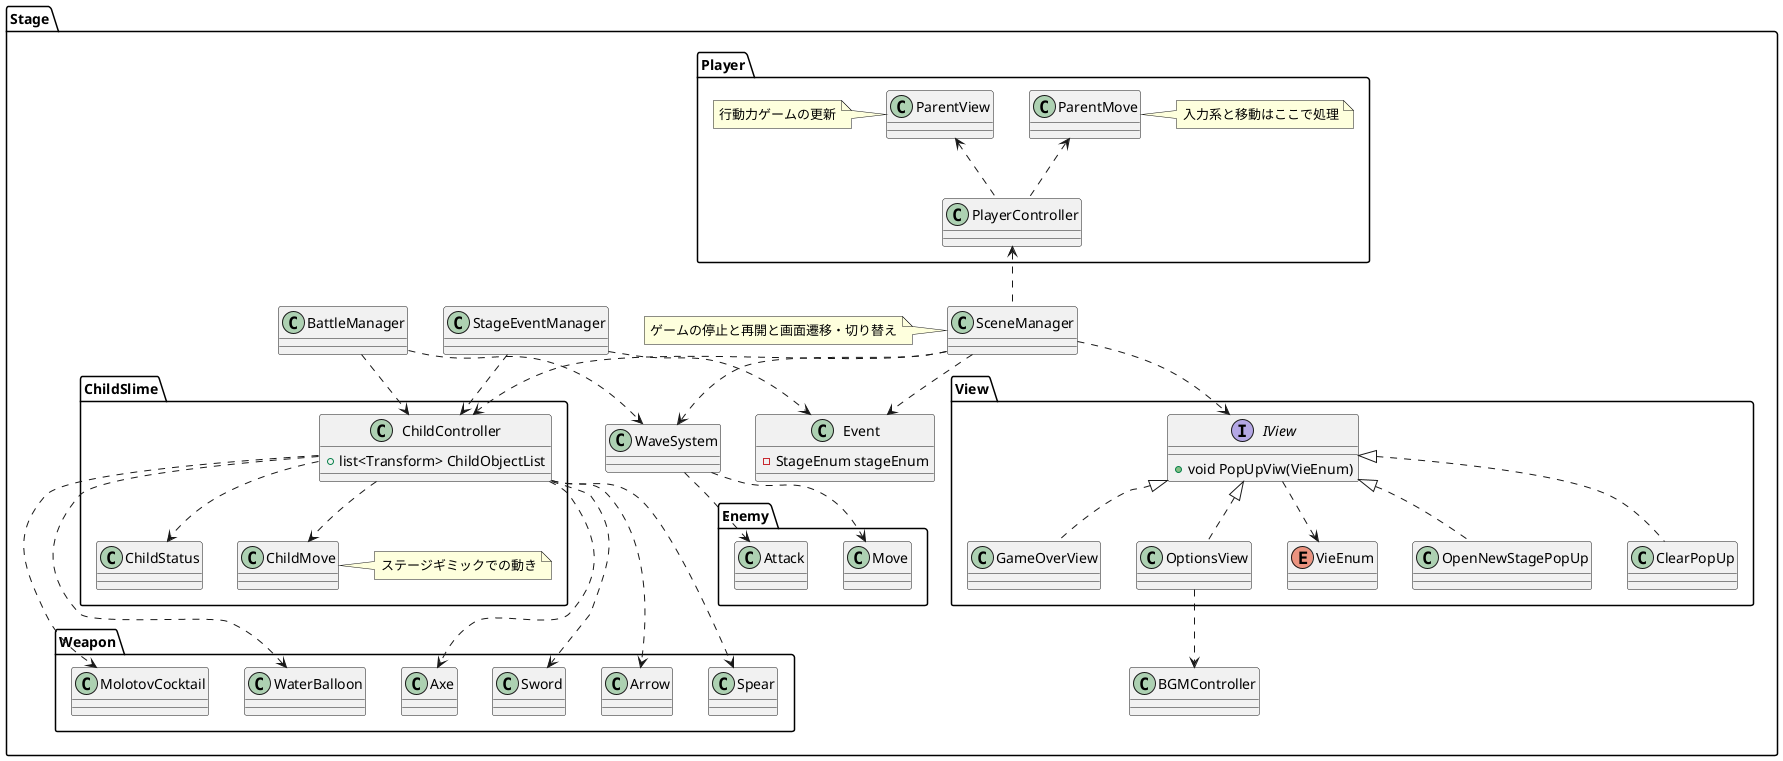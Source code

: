﻿@startuml
'https://plantuml.com/class-diagram

namespace Stage{
    namespace Enemy{
        class Move
        class Attack


    }
    
    namespace Player{
        class PlayerController
        class ParentMove
        note right : 入力系と移動はここで処理
        class ParentView
        note left : 行動力ゲームの更新
       
        
        PlayerController .up.> ParentView
        PlayerController .up.> ParentMove
        
    }

    class Event{
        - StageEnum stageEnum
    }
        
    namespace ChildSlime{
        class ChildStatus
        
        class ChildMove
        
        note right : ステージギミックでの動き
        
        class ChildController{
            + list<Transform> ChildObjectList
        }

        ChildController ..> ChildMove   
        ChildController ..> ChildStatus
    }

    class WaveSystem
    
    Stage.WaveSystem ..> Stage.Enemy.Move
    Stage.WaveSystem ..> Stage.Enemy.Attack
    
    namespace View{
        class OpenNewStagePopUp
        class ClearPopUp
        class GameOverView
        class OptionsView
        interface IView{
            + void PopUpViw(VieEnum)
        }
        
        enum VieEnum
        
        IView ..> VieEnum
        IView <|.. OptionsView
        IView <|.. GameOverView
        IView <|.. ClearPopUp
        IView <|.. OpenNewStagePopUp
        
    }
    class BGMController
    
    namespace Weapon{
        class Axe
        class Sword
        class Arrow
        class Spear
        class MolotovCocktail
        class WaterBalloon
    }
    
    Stage.View.OptionsView ..> Stage.BGMController
    Stage.ChildSlime.ChildController ...> Stage.Weapon.Axe
    Stage.ChildSlime.ChildController ...> Stage.Weapon.Sword
    Stage.ChildSlime.ChildController ...> Stage.Weapon.Arrow
    Stage.ChildSlime.ChildController ...> Stage.Weapon.Spear
    Stage.ChildSlime.ChildController ...> Stage.Weapon.WaterBalloon
    Stage.ChildSlime.ChildController ...> Stage.Weapon.MolotovCocktail
    
    
    class SceneManager
    
    note left : ゲームの停止と再開と画面遷移・切り替え
    
    SceneManager ..> Stage.WaveSystem
    SceneManager ..> Stage.View.IView
    SceneManager .up.> Stage.Player.PlayerController
    SceneManager ..> Stage.ChildSlime.ChildController
    SceneManager ..> Stage.Event

    
    class StageEventManager
    StageEventManager ..> Stage.Event
    StageEventManager ..> Stage.ChildSlime.ChildController
    
    class BattleManager
    BattleManager ..> Stage.ChildSlime.ChildController
    BattleManager ..> Stage.WaveSystem
}
@enduml
